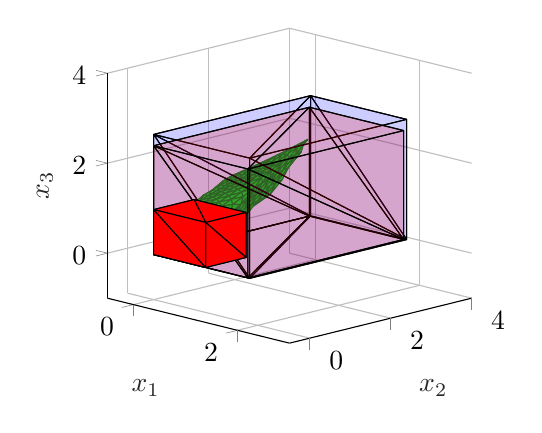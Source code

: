 % This file was created by matlab2tikz.
%
%The latest updates can be retrieved from
%  http://www.mathworks.com/matlabcentral/fileexchange/22022-matlab2tikz-matlab2tikz
%where you can also make suggestions and rate matlab2tikz.
%
\begin{tikzpicture}

\begin{axis}[%
width=4.626cm,
height=4cm,
at={(0cm,0cm)},
scale only axis,
colormap={mymap}{[1pt] rgb(0pt)=(0.242,0.15,0.66); rgb(1pt)=(0.244,0.153,0.673); rgb(2pt)=(0.246,0.157,0.685); rgb(3pt)=(0.248,0.161,0.696); rgb(4pt)=(0.25,0.165,0.707); rgb(5pt)=(0.252,0.169,0.718); rgb(6pt)=(0.254,0.173,0.729); rgb(7pt)=(0.256,0.177,0.739); rgb(8pt)=(0.258,0.181,0.75); rgb(9pt)=(0.259,0.185,0.761); rgb(11pt)=(0.263,0.193,0.783); rgb(12pt)=(0.265,0.197,0.794); rgb(13pt)=(0.266,0.201,0.804); rgb(14pt)=(0.268,0.205,0.815); rgb(15pt)=(0.269,0.209,0.825); rgb(16pt)=(0.27,0.214,0.835); rgb(17pt)=(0.272,0.218,0.844); rgb(18pt)=(0.273,0.223,0.853); rgb(19pt)=(0.274,0.228,0.861); rgb(20pt)=(0.275,0.233,0.869); rgb(21pt)=(0.276,0.238,0.877); rgb(22pt)=(0.277,0.243,0.884); rgb(23pt)=(0.277,0.249,0.891); rgb(24pt)=(0.278,0.254,0.897); rgb(25pt)=(0.279,0.26,0.903); rgb(26pt)=(0.279,0.265,0.909); rgb(27pt)=(0.28,0.271,0.915); rgb(28pt)=(0.28,0.276,0.92); rgb(29pt)=(0.281,0.282,0.925); rgb(30pt)=(0.281,0.287,0.93); rgb(31pt)=(0.281,0.293,0.935); rgb(32pt)=(0.281,0.298,0.94); rgb(33pt)=(0.281,0.304,0.944); rgb(34pt)=(0.281,0.309,0.948); rgb(35pt)=(0.281,0.315,0.952); rgb(36pt)=(0.281,0.32,0.956); rgb(37pt)=(0.281,0.326,0.96); rgb(38pt)=(0.281,0.331,0.964); rgb(39pt)=(0.28,0.337,0.967); rgb(40pt)=(0.28,0.342,0.97); rgb(41pt)=(0.279,0.347,0.973); rgb(42pt)=(0.278,0.353,0.976); rgb(43pt)=(0.278,0.358,0.979); rgb(44pt)=(0.277,0.364,0.982); rgb(45pt)=(0.275,0.369,0.984); rgb(46pt)=(0.274,0.375,0.986); rgb(47pt)=(0.273,0.38,0.988); rgb(48pt)=(0.271,0.386,0.99); rgb(49pt)=(0.269,0.392,0.991); rgb(50pt)=(0.267,0.397,0.992); rgb(51pt)=(0.265,0.403,0.994); rgb(52pt)=(0.262,0.409,0.995); rgb(53pt)=(0.259,0.414,0.996); rgb(54pt)=(0.256,0.42,0.997); rgb(55pt)=(0.252,0.426,0.997); rgb(56pt)=(0.247,0.432,0.998); rgb(57pt)=(0.242,0.438,0.999); rgb(58pt)=(0.237,0.444,1.0); rgb(59pt)=(0.231,0.45,1.0); rgb(60pt)=(0.225,0.456,0.999); rgb(61pt)=(0.219,0.462,0.997); rgb(62pt)=(0.213,0.468,0.995); rgb(63pt)=(0.207,0.474,0.993); rgb(64pt)=(0.201,0.48,0.991); rgb(65pt)=(0.195,0.486,0.989); rgb(66pt)=(0.19,0.492,0.987); rgb(67pt)=(0.187,0.497,0.984); rgb(68pt)=(0.185,0.503,0.982); rgb(69pt)=(0.183,0.508,0.979); rgb(70pt)=(0.182,0.514,0.977); rgb(71pt)=(0.181,0.519,0.974); rgb(72pt)=(0.179,0.524,0.971); rgb(73pt)=(0.178,0.53,0.968); rgb(74pt)=(0.178,0.535,0.964); rgb(75pt)=(0.177,0.54,0.96); rgb(76pt)=(0.177,0.545,0.956); rgb(77pt)=(0.176,0.55,0.952); rgb(78pt)=(0.175,0.555,0.947); rgb(79pt)=(0.174,0.56,0.943); rgb(80pt)=(0.172,0.566,0.939); rgb(81pt)=(0.169,0.571,0.936); rgb(82pt)=(0.165,0.576,0.932); rgb(83pt)=(0.161,0.581,0.929); rgb(84pt)=(0.157,0.585,0.925); rgb(85pt)=(0.154,0.59,0.922); rgb(86pt)=(0.151,0.595,0.918); rgb(87pt)=(0.149,0.6,0.915); rgb(88pt)=(0.147,0.604,0.911); rgb(89pt)=(0.146,0.609,0.908); rgb(90pt)=(0.145,0.614,0.905); rgb(91pt)=(0.143,0.618,0.902); rgb(92pt)=(0.141,0.623,0.9); rgb(93pt)=(0.138,0.627,0.897); rgb(94pt)=(0.135,0.632,0.895); rgb(95pt)=(0.132,0.636,0.893); rgb(96pt)=(0.129,0.641,0.891); rgb(97pt)=(0.125,0.645,0.889); rgb(98pt)=(0.122,0.65,0.886); rgb(99pt)=(0.118,0.654,0.883); rgb(100pt)=(0.115,0.658,0.88); rgb(101pt)=(0.112,0.663,0.877); rgb(102pt)=(0.108,0.667,0.873); rgb(103pt)=(0.105,0.671,0.87); rgb(104pt)=(0.101,0.675,0.865); rgb(105pt)=(0.096,0.679,0.861); rgb(106pt)=(0.091,0.683,0.856); rgb(107pt)=(0.086,0.686,0.851); rgb(108pt)=(0.079,0.69,0.846); rgb(109pt)=(0.071,0.694,0.841); rgb(110pt)=(0.063,0.697,0.836); rgb(111pt)=(0.053,0.701,0.83); rgb(112pt)=(0.043,0.704,0.824); rgb(113pt)=(0.033,0.707,0.818); rgb(114pt)=(0.023,0.71,0.812); rgb(115pt)=(0.015,0.713,0.806); rgb(116pt)=(0.009,0.716,0.8); rgb(117pt)=(0.005,0.719,0.794); rgb(118pt)=(0.002,0.722,0.788); rgb(119pt)=(0.001,0.725,0.781); rgb(120pt)=(0.002,0.728,0.775); rgb(121pt)=(0.005,0.73,0.769); rgb(122pt)=(0.009,0.733,0.762); rgb(123pt)=(0.016,0.735,0.756); rgb(124pt)=(0.025,0.738,0.749); rgb(125pt)=(0.037,0.74,0.743); rgb(126pt)=(0.05,0.742,0.736); rgb(127pt)=(0.064,0.745,0.729); rgb(128pt)=(0.077,0.747,0.722); rgb(129pt)=(0.09,0.749,0.716); rgb(130pt)=(0.102,0.751,0.709); rgb(131pt)=(0.114,0.753,0.702); rgb(132pt)=(0.125,0.755,0.695); rgb(133pt)=(0.135,0.757,0.688); rgb(134pt)=(0.145,0.759,0.681); rgb(135pt)=(0.153,0.761,0.674); rgb(136pt)=(0.161,0.763,0.667); rgb(137pt)=(0.168,0.766,0.66); rgb(138pt)=(0.174,0.768,0.653); rgb(139pt)=(0.18,0.77,0.645); rgb(140pt)=(0.185,0.772,0.638); rgb(141pt)=(0.191,0.774,0.63); rgb(142pt)=(0.195,0.776,0.623); rgb(143pt)=(0.2,0.779,0.615); rgb(144pt)=(0.206,0.781,0.607); rgb(145pt)=(0.212,0.783,0.598); rgb(146pt)=(0.218,0.785,0.59); rgb(147pt)=(0.224,0.787,0.581); rgb(148pt)=(0.232,0.789,0.573); rgb(149pt)=(0.24,0.79,0.564); rgb(150pt)=(0.249,0.792,0.555); rgb(151pt)=(0.259,0.794,0.545); rgb(152pt)=(0.27,0.795,0.536); rgb(153pt)=(0.281,0.796,0.527); rgb(154pt)=(0.293,0.797,0.517); rgb(155pt)=(0.305,0.798,0.507); rgb(156pt)=(0.318,0.799,0.497); rgb(157pt)=(0.33,0.8,0.488); rgb(158pt)=(0.342,0.801,0.477); rgb(159pt)=(0.355,0.802,0.467); rgb(160pt)=(0.367,0.802,0.456); rgb(161pt)=(0.38,0.803,0.445); rgb(162pt)=(0.392,0.803,0.434); rgb(163pt)=(0.405,0.803,0.423); rgb(164pt)=(0.418,0.803,0.412); rgb(165pt)=(0.432,0.803,0.401); rgb(166pt)=(0.446,0.802,0.39); rgb(167pt)=(0.461,0.802,0.38); rgb(168pt)=(0.475,0.801,0.369); rgb(169pt)=(0.49,0.8,0.359); rgb(170pt)=(0.504,0.799,0.348); rgb(171pt)=(0.519,0.798,0.337); rgb(172pt)=(0.533,0.797,0.327); rgb(173pt)=(0.547,0.796,0.316); rgb(175pt)=(0.575,0.793,0.294); rgb(176pt)=(0.589,0.791,0.283); rgb(177pt)=(0.602,0.79,0.273); rgb(178pt)=(0.616,0.788,0.262); rgb(179pt)=(0.63,0.786,0.252); rgb(180pt)=(0.643,0.784,0.242); rgb(181pt)=(0.657,0.782,0.233); rgb(182pt)=(0.67,0.78,0.224); rgb(183pt)=(0.683,0.777,0.215); rgb(184pt)=(0.696,0.775,0.207); rgb(185pt)=(0.709,0.773,0.2); rgb(186pt)=(0.722,0.77,0.192); rgb(187pt)=(0.734,0.768,0.185); rgb(188pt)=(0.747,0.765,0.178); rgb(189pt)=(0.759,0.763,0.172); rgb(190pt)=(0.771,0.76,0.166); rgb(191pt)=(0.783,0.758,0.161); rgb(192pt)=(0.794,0.755,0.157); rgb(193pt)=(0.806,0.753,0.155); rgb(194pt)=(0.817,0.75,0.153); rgb(195pt)=(0.828,0.748,0.154); rgb(196pt)=(0.839,0.746,0.155); rgb(197pt)=(0.85,0.744,0.156); rgb(198pt)=(0.86,0.741,0.159); rgb(199pt)=(0.87,0.739,0.162); rgb(200pt)=(0.88,0.737,0.165); rgb(201pt)=(0.89,0.735,0.17); rgb(202pt)=(0.9,0.734,0.175); rgb(203pt)=(0.909,0.732,0.181); rgb(204pt)=(0.918,0.731,0.189); rgb(205pt)=(0.927,0.73,0.197); rgb(206pt)=(0.936,0.729,0.206); rgb(207pt)=(0.944,0.729,0.215); rgb(208pt)=(0.952,0.728,0.224); rgb(209pt)=(0.961,0.729,0.231); rgb(210pt)=(0.969,0.729,0.237); rgb(211pt)=(0.977,0.73,0.242); rgb(212pt)=(0.984,0.733,0.245); rgb(213pt)=(0.99,0.737,0.243); rgb(214pt)=(0.995,0.741,0.239); rgb(215pt)=(0.997,0.746,0.235); rgb(216pt)=(0.997,0.751,0.231); rgb(217pt)=(0.997,0.757,0.227); rgb(218pt)=(0.997,0.763,0.222); rgb(219pt)=(0.997,0.768,0.218); rgb(220pt)=(0.997,0.774,0.214); rgb(221pt)=(0.996,0.78,0.209); rgb(222pt)=(0.996,0.786,0.205); rgb(223pt)=(0.995,0.791,0.201); rgb(224pt)=(0.994,0.797,0.197); rgb(225pt)=(0.992,0.803,0.194); rgb(226pt)=(0.991,0.809,0.191); rgb(227pt)=(0.989,0.816,0.188); rgb(228pt)=(0.986,0.822,0.185); rgb(229pt)=(0.984,0.828,0.182); rgb(230pt)=(0.981,0.834,0.179); rgb(231pt)=(0.978,0.84,0.176); rgb(232pt)=(0.975,0.847,0.173); rgb(233pt)=(0.972,0.853,0.17); rgb(234pt)=(0.969,0.859,0.167); rgb(235pt)=(0.967,0.865,0.164); rgb(236pt)=(0.965,0.872,0.161); rgb(237pt)=(0.963,0.878,0.158); rgb(238pt)=(0.962,0.884,0.156); rgb(239pt)=(0.961,0.89,0.153); rgb(240pt)=(0.96,0.896,0.151); rgb(241pt)=(0.96,0.902,0.148); rgb(242pt)=(0.96,0.908,0.145); rgb(243pt)=(0.96,0.914,0.142); rgb(244pt)=(0.96,0.92,0.138); rgb(245pt)=(0.961,0.926,0.134); rgb(246pt)=(0.962,0.932,0.13); rgb(247pt)=(0.963,0.938,0.126); rgb(248pt)=(0.964,0.944,0.122); rgb(249pt)=(0.966,0.949,0.117); rgb(250pt)=(0.967,0.955,0.112); rgb(251pt)=(0.969,0.961,0.106); rgb(252pt)=(0.971,0.967,0.1); rgb(253pt)=(0.973,0.972,0.094); rgb(254pt)=(0.975,0.978,0.087); rgb(255pt)=(0.977,0.984,0.081)},
xmin=-0.5,
xmax=3,
tick align=outside,
xlabel style={font=\color{white!15!black}},
xlabel={$x_1$},
ymin=-0.5,
ymax=4,
ylabel style={font=\color{white!15!black}},
ylabel={$x_2$},
zmin=-1,
zmax=4,
zlabel style={font=\color{white!15!black}},
zlabel={$x_3$},
view={45}{15.793},
axis background/.style={fill=white},
axis x line*=bottom,
axis y line*=left,
axis z line*=left,
xmajorgrids,
ymajorgrids,
zmajorgrids
]

\addplot3[area legend, table/row sep=crcr, patch, fill=green, faceted color=black!40!green, forget plot, patch table with point meta={%
279	191	158	1.415\\
253	374	341	0.418\\
642	639	643	1.738\\
26	81	114	1.54\\
332	181	302	1.383\\
0	121	91	0\\
2	61	31	0.562\\
241	120	90	1.068\\
213	364	334	1.248\\
121	33	154	0.099\\
14	11	10	0.466\\
4	5	1	1.126\\
572	392	513	1.062\\
37	4	125	1.204\\
26	23	52	1.54\\
151	180	272	1.632\\
12	13	9	1.065\\
594	623	649	0.913\\
211	332	362	1.256\\
440	385	473	0.702\\
367	279	246	1.434\\
242	212	91	0.199\\
275	242	154	0.279\\
122	1	152	0.959\\
99	220	187	0.229\\
48	19	15	1.413\\
0	33	121	0\\
253	341	220	0.418\\
453	483	332	1.512\\
303	182	333	0.678\\
532	620	653	1.885\\
88	143	55	0.56\\
653	657	598	2.009\\
565	653	598	1.979\\
275	154	187	0.279\\
273	394	243	0.868\\
513	362	483	1.136\\
543	510	598	2.132\\
110	77	22	0.435\\
60	30	181	1.32\\
235	180	147	1.698\\
572	513	634	1.062\\
648	652	651	1.145\\
528	561	649	0.732\\
48	15	103	1.413\\
48	103	136	1.413\\
26	114	59	1.54\\
648	618	647	1.145\\
587	620	499	1.817\\
532	499	620	1.885\\
639	610	643	1.452\\
394	364	243	0.968\\
392	241	362	1.007\\
220	308	187	0.337\\
637	640	607	0.878\\
394	273	424	0.968\\
220	341	308	0.337\\
99	132	220	0.229\\
400	367	488	1.521\\
3	7	0	0.265\\
154	33	66	0.177\\
32	0	91	0.373\\
32	3	0	0.373\\
33	0	11	0.075\\
7	11	0	0.232\\
231	143	176	0.552\\
66	33	11	0.152\\
6	7	3	0.531\\
28	150	58	0.936\\
48	136	81	1.413\\
44	77	132	0.277\\
99	66	11	0.229\\
220	132	253	0.337\\
11	44	99	0.199\\
11	14	18	0.199\\
11	18	44	0.199\\
99	187	66	0.229\\
99	44	132	0.229\\
275	187	308	0.279\\
165	132	77	0.388\\
484	333	363	0.398\\
154	66	187	0.177\\
253	132	165	0.418\\
636	637	607	1.166\\
29	150	209	0.634\\
545	424	575	0.877\\
242	275	363	0.199\\
242	363	212	0.199\\
644	645	615	1.155\\
121	154	242	0.099\\
91	121	242	0.289\\
396	363	275	0.382\\
308	396	275	0.361\\
18	17	21	0.433\\
608	637	638	0.779\\
198	143	231	0.469\\
333	484	454	0.488\\
31	152	1	0.669\\
243	122	273	1.058\\
6	10	7	0.531\\
374	253	286	0.529\\
514	544	393	2.019\\
17	18	14	0.733\\
407	374	286	0.615\\
165	198	286	0.388\\
165	286	253	0.388\\
8	9	5	1.096\\
10	11	7	0.498\\
2	32	61	0.562\\
61	182	31	0.479\\
5	9	6	0.829\\
31	182	152	0.669\\
13	14	10	0.766\\
182	61	212	0.579\\
61	91	212	0.479\\
32	91	61	0.373\\
2	3	32	0.562\\
2	6	3	0.562\\
13	10	9	0.766\\
9	10	6	0.797\\
2	5	6	0.562\\
28	27	90	0.936\\
92	122	243	1.149\\
515	364	394	1.067\\
5	2	1	0.829\\
31	1	2	0.669\\
8	12	9	1.096\\
374	407	495	0.529\\
641	608	638	0.872\\
15	19	16	1.333\\
8	4	37	1.096\\
4	8	5	1.126\\
191	103	70	1.391\\
92	1	122	1.149\\
606	639	576	1.356\\
609	521	488	1.641\\
12	41	15	1.065\\
158	191	70	1.309\\
279	158	246	1.415\\
4	1	92	1.126\\
8	41	12	1.096\\
143	198	110	0.516\\
642	521	609	1.738\\
26	27	23	1.54\\
37	15	8	1.204\\
41	8	15	1.174\\
37	70	15	1.204\\
648	647	644	1.145\\
257	136	224	1.559\\
90	211	241	1.132\\
103	15	70	1.364\\
485	455	334	1.257\\
433	312	400	1.611\\
13	17	14	0.766\\
176	209	264	0.598\\
209	297	264	0.682\\
264	352	319	0.636\\
506	451	539	0.88\\
13	12	16	0.766\\
15	16	12	1.333\\
13	16	17	0.766\\
23	19	52	1.27\\
392	271	241	1.007\\
29	58	150	0.634\\
181	151	302	1.444\\
393	422	514	1.888\\
26	59	30	1.54\\
26	48	81	1.54\\
26	52	48	1.54\\
48	52	19	1.413\\
24	21	20	0.969\\
657	653	654	1.996\\
27	60	90	1.238\\
423	453	302	1.7\\
30	60	27	1.508\\
26	30	27	1.54\\
453	332	302	1.512\\
59	114	147	1.623\\
268	235	323	1.785\\
634	663	660	1.268\\
59	180	151	1.623\\
59	147	180	1.623\\
59	151	30	1.623\\
151	181	30	1.632\\
543	422	510	2.132\\
514	422	543	2.019\\
514	543	635	2.019\\
598	657	631	2.074\\
264	319	231	0.636\\
332	483	362	1.383\\
654	651	655	1.712\\
241	211	362	1.068\\
211	181	332	1.256\\
60	181	211	1.32\\
654	621	651	1.712\\
90	60	211	1.132\\
473	385	418	0.791\\
631	661	664	2.17\\
635	664	661	2.153\\
28	90	120	0.936\\
385	352	297	0.757\\
20	17	16	1.001\\
27	24	23	1.238\\
55	29	88	0.479\\
21	17	20	0.7\\
28	24	27	0.936\\
241	271	120	1.068\\
150	28	120	0.756\\
120	271	150	0.944\\
21	25	22	0.7\\
176	143	88	0.598\\
264	231	176	0.636\\
22	55	110	0.399\\
88	209	176	0.56\\
88	29	209	0.56\\
77	110	165	0.355\\
110	198	165	0.435\\
110	55	143	0.435\\
209	330	297	0.682\\
333	454	303	0.488\\
198	231	286	0.469\\
44	18	22	0.277\\
77	44	22	0.355\\
319	407	286	0.585\\
22	25	55	0.399\\
25	21	24	0.667\\
55	25	29	0.479\\
29	28	58	0.634\\
29	25	28	0.634\\
25	24	28	0.667\\
18	21	22	0.433\\
23	24	20	1.27\\
19	20	16	1.302\\
19	23	20	1.302\\
407	319	440	0.615\\
385	330	418	0.757\\
440	319	352	0.702\\
231	319	286	0.552\\
264	297	352	0.636\\
572	634	660	1.062\\
539	451	572	0.971\\
297	330	385	0.72\\
440	561	528	0.702\\
440	352	385	0.702\\
150	271	330	0.756\\
506	473	418	0.88\\
392	362	513	1.007\\
440	473	561	0.702\\
150	330	209	0.756\\
561	594	649	0.822\\
271	451	330	0.88\\
330	451	418	0.806\\
506	418	451	0.88\\
627	656	623	1.006\\
656	652	623	1.117\\
572	451	392	1.062\\
451	271	392	0.933\\
483	453	604	1.324\\
554	433	521	1.722\\
663	604	633	1.381\\
656	627	660	1.117\\
594	473	506	0.913\\
513	483	634	1.136\\
634	604	663	1.268\\
483	604	634	1.324\\
539	572	627	0.971\\
627	572	660	1.006\\
257	169	136	1.559\\
594	539	627	0.913\\
594	627	623	0.913\\
506	539	594	0.88\\
528	407	440	0.732\\
583	550	462	0.665\\
545	575	637	0.877\\
367	455	488	1.434\\
594	561	473	0.913\\
652	655	651	1.132\\
618	651	647	1.333\\
643	646	613	1.447\\
649	623	652	0.849\\
619	649	652	1.038\\
613	642	643	1.636\\
621	650	651	1.617\\
647	651	650	1.439\\
532	444	411	1.885\\
565	532	653	1.979\\
268	180	235	1.785\\
653	650	654	2.009\\
614	647	643	1.344\\
660	659	656	1.099\\
619	652	648	1.038\\
648	651	618	1.145\\
654	658	657	1.712\\
663	659	660	1.381\\
658	654	655	1.698\\
656	659	655	1.117\\
656	655	652	1.117\\
663	662	659	1.381\\
663	633	662	1.381\\
659	662	658	1.399\\
658	655	659	1.698\\
191	312	224	1.391\\
455	576	488	1.447\\
290	257	378	1.645\\
598	631	543	2.074\\
604	574	633	1.456\\
665	635	661	1.965\\
665	544	514	1.965\\
543	631	664	2.132\\
635	543	664	2.153\\
662	661	658	1.682\\
574	453	423	1.644\\
665	661	662	1.965\\
604	453	574	1.456\\
633	665	662	1.569\\
574	665	633	1.644\\
665	574	544	1.965\\
393	272	301	1.888\\
642	609	639	1.738\\
423	393	544	1.7\\
665	514	635	1.965\\
423	544	574	1.7\\
466	345	433	1.701\\
389	477	422	1.911\\
532	565	444	1.885\\
631	657	661	2.17\\
646	650	620	1.732\\
646	620	587	1.732\\
147	114	202	1.661\\
661	657	658	1.982\\
444	389	356	1.855\\
643	644	614	1.447\\
646	617	650	1.732\\
510	565	598	2.039\\
510	477	565	2.039\\
477	510	422	1.946\\
301	268	356	1.873\\
477	389	444	1.946\\
444	565	477	1.855\\
151	272	302	1.632\\
653	620	650	2.009\\
272	423	302	1.759\\
642	554	521	1.738\\
576	639	609	1.546\\
334	455	367	1.347\\
301	422	393	1.873\\
389	422	301	1.911\\
356	389	301	1.821\\
444	323	411	1.855\\
532	411	499	1.885\\
393	423	272	1.888\\
301	272	180	1.873\\
301	180	268	1.873\\
444	356	323	1.855\\
356	268	323	1.821\\
158	70	37	1.309\\
378	499	411	1.675\\
411	290	378	1.764\\
411	323	290	1.764\\
235	290	323	1.698\\
290	235	202	1.645\\
147	202	235	1.661\\
575	424	454	0.687\\
647	650	617	1.439\\
646	647	617	1.732\\
621	654	650	1.617\\
378	466	499	1.675\\
466	587	499	1.701\\
136	103	224	1.445\\
345	257	224	1.587\\
169	257	290	1.529\\
433	345	312	1.611\\
345	224	312	1.587\\
125	4	92	1.228\\
345	378	257	1.587\\
644	647	614	1.155\\
246	158	125	1.331\\
290	202	169	1.645\\
246	334	367	1.331\\
169	81	136	1.529\\
191	224	103	1.391\\
202	114	169	1.613\\
169	114	81	1.529\\
466	378	345	1.701\\
433	400	521	1.611\\
433	554	466	1.611\\
587	466	554	1.817\\
488	521	400	1.537\\
643	647	646	1.447\\
640	639	636	1.163\\
606	576	455	1.356\\
587	554	642	1.817\\
646	587	642	1.732\\
517	605	484	0.485\\
576	609	488	1.546\\
642	613	646	1.738\\
92	243	213	1.149\\
515	485	364	1.067\\
610	640	643	1.352\\
125	158	37	1.228\\
400	312	279	1.521\\
279	312	191	1.415\\
367	400	279	1.434\\
246	213	334	1.331\\
640	644	643	1.163\\
396	429	517	0.382\\
606	455	485	1.356\\
640	610	639	1.163\\
125	92	213	1.228\\
246	125	213	1.331\\
122	152	273	0.959\\
636	639	606	1.166\\
636	606	485	1.166\\
364	485	334	1.158\\
550	638	517	0.575\\
394	545	515	0.968\\
213	243	364	1.248\\
517	429	550	0.485\\
641	644	611	0.872\\
636	485	515	1.166\\
212	333	182	0.389\\
636	607	640	1.166\\
545	637	636	0.877\\
545	636	515	0.877\\
611	644	640	1.061\\
641	611	640	0.872\\
641	640	637	0.872\\
648	644	615	1.145\\
396	308	429	0.382\\
152	182	303	0.769\\
608	641	637	0.779\\
528	495	407	0.732\\
424	303	454	0.778\\
303	273	152	0.678\\
212	363	333	0.389\\
396	484	363	0.382\\
429	308	341	0.468\\
462	429	341	0.554\\
462	550	429	0.554\\
495	528	616	0.642\\
644	641	645	1.155\\
575	454	605	0.687\\
462	374	495	0.554\\
462	341	374	0.554\\
517	638	605	0.485\\
495	583	462	0.642\\
605	454	484	0.497\\
575	605	637	0.687\\
638	637	605	0.589\\
615	645	648	1.051\\
645	649	648	0.862\\
619	648	649	1.038\\
545	394	424	0.877\\
528	649	616	0.732\\
495	616	583	0.642\\
645	641	612	0.862\\
583	645	612	0.665\\
424	273	303	0.778\\
616	649	645	0.757\\
645	583	616	0.862\\
641	638	612	0.872\\
396	517	484	0.382\\
638	550	583	0.589\\
612	638	583	0.769\\
}]
table[row sep=crcr] {%
x	y	z\\
0	0	0\\
0.398	0	0.859\\
0.252	0.054	0.562\\
0.109	0.1	0.265\\
0.496	0.121	1.126\\
0.353	0.17	0.829\\
0.213	0.211	0.531\\
0.076	0.246	0.232\\
0.449	0.297	1.096\\
0.312	0.332	0.797\\
0.178	0.362	0.498\\
0.046	0.387	0.199\\
0.405	0.464	1.065\\
0.274	0.488	0.766\\
0.145	0.508	0.466\\
0.494	0.607	1.333\\
0.365	0.625	1.033\\
0.239	0.639	0.733\\
0.114	0.648	0.433\\
0.451	0.772	1.302\\
0.328	0.78	1.001\\
0.206	0.784	0.7\\
0.086	0.785	0.399\\
0.412	0.931	1.27\\
0.293	0.929	0.969\\
0.176	0.924	0.667\\
0.491	1.093	1.54\\
0.376	1.084	1.238\\
0.261	1.073	0.936\\
0.148	1.06	0.634\\
0.453	1.249	1.508\\
0.352	0	0.669\\
0.206	0.054	0.373\\
0.063	0.1	0.075\\
0.451	0.122	0.936\\
0.307	0.17	0.639\\
0.167	0.211	0.341\\
0.544	0.255	1.204\\
0.403	0.297	0.906\\
0.266	0.332	0.608\\
0.132	0.362	0.309\\
0.494	0.435	1.174\\
0.36	0.464	0.876\\
0.229	0.488	0.576\\
0.1	0.507	0.277\\
0.448	0.607	1.144\\
0.32	0.624	0.844\\
0.194	0.638	0.544\\
0.531	0.76	1.413\\
0.406	0.771	1.113\\
0.283	0.779	0.813\\
0.162	0.782	0.512\\
0.487	0.929	1.383\\
0.367	0.93	1.082\\
0.249	0.927	0.78\\
0.132	0.922	0.479\\
0.447	1.091	1.352\\
0.331	1.082	1.05\\
0.217	1.071	0.748\\
0.521	1.262	1.623\\
0.409	1.246	1.32\\
0.306	0	0.479\\
0.16	0.054	0.183\\
0.552	0.065	1.043\\
0.405	0.122	0.746\\
0.262	0.17	0.449\\
0.122	0.211	0.152\\
0.498	0.255	1.014\\
0.358	0.297	0.717\\
0.221	0.332	0.419\\
0.585	0.399	1.283\\
0.449	0.435	0.985\\
0.315	0.464	0.686\\
0.183	0.488	0.387\\
0.534	0.584	1.254\\
0.403	0.606	0.955\\
0.275	0.624	0.655\\
0.149	0.637	0.355\\
0.486	0.76	1.225\\
0.361	0.77	0.925\\
0.238	0.778	0.624\\
0.564	0.924	1.495\\
0.443	0.927	1.194\\
0.323	0.928	0.893\\
0.204	0.926	0.592\\
0.519	1.095	1.465\\
0.403	1.089	1.163\\
0.287	1.08	0.862\\
0.173	1.068	0.56\\
0.477	1.259	1.434\\
0.365	1.243	1.132\\
0.261	0	0.289\\
0.658	0	1.149\\
0.506	0.065	0.853\\
0.359	0.122	0.557\\
0.216	0.17	0.26\\
0.596	0.205	1.122\\
0.452	0.255	0.825\\
0.312	0.297	0.527\\
0.175	0.332	0.229\\
0.54	0.399	1.094\\
0.403	0.435	0.796\\
0.269	0.464	0.497\\
0.622	0.555	1.364\\
0.489	0.583	1.065\\
0.358	0.606	0.766\\
0.23	0.623	0.467\\
0.569	0.743	1.335\\
0.441	0.759	1.036\\
0.317	0.769	0.736\\
0.193	0.777	0.435\\
0.52	0.922	1.306\\
0.398	0.926	1.006\\
0.278	0.926	0.705\\
0.593	1.096	1.578\\
0.475	1.093	1.277\\
0.358	1.086	0.975\\
0.243	1.077	0.673\\
0.546	1.27	1.548\\
0.433	1.256	1.246\\
0.322	1.241	0.944\\
0.215	0	0.099\\
0.612	0	0.959\\
0.461	0.066	0.663\\
0.314	0.122	0.367\\
0.699	0.147	1.228\\
0.551	0.205	0.932\\
0.407	0.255	0.635\\
0.267	0.297	0.338\\
0.635	0.357	1.202\\
0.494	0.399	0.904\\
0.358	0.434	0.607\\
0.224	0.463	0.308\\
0.576	0.555	1.175\\
0.443	0.583	0.876\\
0.313	0.605	0.577\\
0.653	0.722	1.445\\
0.523	0.743	1.146\\
0.396	0.758	0.847\\
0.272	0.768	0.547\\
0.598	0.913	1.418\\
0.475	0.921	1.118\\
0.354	0.925	0.817\\
0.234	0.925	0.516\\
0.548	1.094	1.389\\
0.431	1.091	1.088\\
0.314	1.084	0.787\\
0.617	1.278	1.661\\
0.503	1.267	1.36\\
0.39	1.253	1.058\\
0.278	1.238	0.756\\
0.57	1.454	1.632\\
0.567	0	0.769\\
0.415	0.066	0.473\\
0.268	0.122	0.177\\
0.653	0.147	1.038\\
0.505	0.205	0.742\\
0.361	0.255	0.446\\
0.733	0.307	1.309\\
0.589	0.357	1.012\\
0.449	0.399	0.715\\
0.312	0.434	0.417\\
0.667	0.521	1.283\\
0.531	0.555	0.985\\
0.398	0.583	0.687\\
0.268	0.605	0.388\\
0.608	0.722	1.257\\
0.478	0.742	0.958\\
0.352	0.757	0.658\\
0.679	0.9	1.529\\
0.554	0.912	1.229\\
0.43	0.919	0.929\\
0.309	0.923	0.629\\
0.623	1.093	1.501\\
0.504	1.092	1.201\\
0.386	1.089	0.9\\
0.27	1.082	0.598\\
0.573	1.276	1.473\\
0.459	1.264	1.172\\
0.346	1.251	0.87\\
0.636	1.469	1.746\\
0.526	1.45	1.444\\
0.521	0	0.579\\
0.369	0.066	0.283\\
0.76	0.08	1.144\\
0.607	0.148	0.849\\
0.459	0.206	0.553\\
0.316	0.255	0.256\\
0.687	0.307	1.119\\
0.544	0.357	0.823\\
0.403	0.399	0.526\\
0.762	0.479	1.391\\
0.622	0.521	1.094\\
0.486	0.555	0.796\\
0.353	0.582	0.498\\
0.695	0.695	1.366\\
0.563	0.721	1.068\\
0.433	0.741	0.769\\
0.307	0.756	0.469\\
0.634	0.899	1.34\\
0.509	0.911	1.04\\
0.386	0.918	0.74\\
0.7	1.087	1.613\\
0.579	1.091	1.313\\
0.46	1.09	1.012\\
0.342	1.087	0.711\\
0.644	1.281	1.586\\
0.529	1.273	1.285\\
0.415	1.262	0.983\\
0.302	1.248	0.682\\
0.593	1.465	1.558\\
0.483	1.446	1.256\\
0.475	0	0.389\\
0.873	0	1.248\\
0.714	0.08	0.954\\
0.562	0.148	0.659\\
0.414	0.206	0.363\\
0.79	0.248	1.226\\
0.642	0.307	0.93\\
0.498	0.357	0.634\\
0.358	0.399	0.337\\
0.716	0.479	1.202\\
0.577	0.52	0.905\\
0.441	0.554	0.607\\
0.785	0.663	1.475\\
0.65	0.695	1.177\\
0.518	0.72	0.879\\
0.388	0.74	0.58\\
0.717	0.881	1.45\\
0.589	0.897	1.151\\
0.464	0.909	0.852\\
0.341	0.917	0.552\\
0.656	1.085	1.424\\
0.535	1.089	1.124\\
0.415	1.088	0.824\\
0.717	1.284	1.698\\
0.6	1.279	1.398\\
0.485	1.27	1.097\\
0.371	1.259	0.795\\
0.661	1.479	1.672\\
0.55	1.462	1.37\\
0.439	1.443	1.068\\
0.43	0	0.199\\
0.827	0	1.058\\
0.669	0.08	0.764\\
0.516	0.148	0.469\\
0.898	0.179	1.331\\
0.745	0.248	1.036\\
0.596	0.307	0.74\\
0.452	0.357	0.444\\
0.815	0.429	1.309\\
0.671	0.479	1.013\\
0.531	0.52	0.716\\
0.395	0.554	0.418\\
0.74	0.662	1.286\\
0.604	0.694	0.988\\
0.473	0.72	0.69\\
0.803	0.857	1.559\\
0.672	0.879	1.261\\
0.545	0.896	0.962\\
0.419	0.908	0.663\\
0.735	1.076	1.535\\
0.611	1.084	1.236\\
0.49	1.087	0.936\\
0.371	1.086	0.636\\
0.673	1.281	1.51\\
0.556	1.276	1.209\\
0.441	1.267	0.908\\
0.73	1.489	1.785\\
0.617	1.475	1.484\\
0.506	1.458	1.182\\
0.396	1.439	0.88\\
0.674	1.684	1.759\\
0.782	0	0.868\\
0.623	0.08	0.574\\
0.47	0.148	0.279\\
0.853	0.179	1.141\\
0.699	0.248	0.846\\
0.551	0.307	0.551\\
0.917	0.37	1.415\\
0.769	0.429	1.119\\
0.625	0.479	0.823\\
0.486	0.52	0.527\\
0.833	0.622	1.393\\
0.694	0.662	1.097\\
0.559	0.694	0.799\\
0.427	0.719	0.501\\
0.758	0.856	1.371\\
0.627	0.878	1.072\\
0.5	0.895	0.774\\
0.816	1.061	1.645\\
0.69	1.074	1.347\\
0.567	1.082	1.047\\
0.446	1.085	0.747\\
0.748	1.28	1.622\\
0.629	1.279	1.322\\
0.512	1.273	1.021\\
0.397	1.265	0.72\\
0.686	1.485	1.597\\
0.574	1.471	1.296\\
0.463	1.455	0.994\\
0.739	1.702	1.873\\
0.631	1.679	1.571\\
0.736	0	0.678\\
0.577	0.08	0.384\\
0.967	0.097	1.245\\
0.807	0.179	0.951\\
0.653	0.249	0.657\\
0.505	0.307	0.361\\
0.872	0.37	1.225\\
0.723	0.429	0.93\\
0.58	0.479	0.634\\
0.931	0.574	1.5\\
0.788	0.622	1.204\\
0.649	0.661	0.908\\
0.514	0.693	0.61\\
0.846	0.826	1.479\\
0.713	0.855	1.182\\
0.583	0.877	0.884\\
0.455	0.894	0.585\\
0.771	1.06	1.457\\
0.646	1.072	1.158\\
0.523	1.08	0.859\\
0.824	1.275	1.733\\
0.704	1.278	1.433\\
0.585	1.276	1.133\\
0.468	1.27	0.833\\
0.757	1.493	1.709\\
0.643	1.482	1.409\\
0.53	1.468	1.107\\
0.419	1.451	0.806\\
0.696	1.698	1.685\\
0.588	1.675	1.383\\
0.69	0	0.488\\
1.088	0	1.347\\
0.921	0.097	1.055\\
0.761	0.179	0.762\\
0.608	0.249	0.467\\
0.98	0.3	1.33\\
0.826	0.37	1.036\\
0.678	0.429	0.741\\
0.534	0.478	0.445\\
0.885	0.573	1.311\\
0.742	0.621	1.015\\
0.604	0.661	0.719\\
0.939	0.788	1.587\\
0.801	0.825	1.29\\
0.668	0.854	0.993\\
0.538	0.876	0.695\\
0.855	1.04	1.566\\
0.727	1.058	1.268\\
0.601	1.07	0.97\\
0.478	1.078	0.67\\
0.78	1.272	1.544\\
0.66	1.275	1.245\\
0.541	1.273	0.945\\
0.829	1.497	1.821\\
0.713	1.489	1.521\\
0.599	1.478	1.22\\
0.487	1.464	0.919\\
0.762	1.713	1.798\\
0.653	1.693	1.497\\
0.545	1.67	1.195\\
0.644	0	0.298\\
1.042	0	1.158\\
0.875	0.097	0.865\\
0.716	0.179	0.572\\
1.095	0.216	1.434\\
0.934	0.3	1.141\\
0.781	0.37	0.846\\
0.632	0.429	0.551\\
0.988	0.515	1.417\\
0.84	0.573	1.122\\
0.697	0.621	0.826\\
0.559	0.66	0.529\\
0.894	0.788	1.398\\
0.756	0.824	1.101\\
0.623	0.853	0.804\\
0.942	1.013	1.675\\
0.81	1.038	1.378\\
0.682	1.056	1.08\\
0.557	1.069	0.781\\
0.859	1.262	1.655\\
0.736	1.27	1.356\\
0.616	1.272	1.057\\
0.497	1.271	0.757\\
0.785	1.493	1.633\\
0.67	1.486	1.333\\
0.556	1.475	1.032\\
0.83	1.726	1.911\\
0.719	1.709	1.61\\
0.61	1.689	1.309\\
0.502	1.665	1.007\\
0.764	1.941	1.888\\
0.996	0	0.968\\
0.83	0.097	0.675\\
0.67	0.179	0.382\\
1.049	0.216	1.244\\
0.889	0.3	0.951\\
0.735	0.37	0.657\\
1.096	0.445	1.521\\
0.942	0.515	1.228\\
0.795	0.573	0.933\\
0.652	0.621	0.637\\
0.99	0.741	1.505\\
0.849	0.787	1.209\\
0.711	0.823	0.913\\
0.578	0.852	0.615\\
0.897	1.012	1.486\\
0.766	1.037	1.189\\
0.638	1.055	0.891\\
0.941	1.247	1.764\\
0.815	1.26	1.466\\
0.692	1.268	1.168\\
0.572	1.27	0.868\\
0.86	1.493	1.744\\
0.742	1.49	1.445\\
0.626	1.483	1.145\\
0.513	1.471	0.844\\
0.787	1.722	1.723\\
0.676	1.704	1.422\\
0.567	1.684	1.121\\
0.828	1.963	2.001\\
0.722	1.935	1.7\\
0.951	0	0.778\\
0.784	0.097	0.486\\
1.171	0.118	1.346\\
1.003	0.217	1.054\\
0.843	0.3	0.761\\
0.689	0.37	0.468\\
1.05	0.445	1.332\\
0.897	0.515	1.038\\
0.749	0.573	0.743\\
1.091	0.685	1.611\\
0.945	0.741	1.316\\
0.803	0.786	1.02\\
0.666	0.822	0.724\\
0.988	0.978	1.594\\
0.852	1.01	1.298\\
0.721	1.035	1.0\\
0.593	1.053	0.702\\
0.897	1.245	1.576\\
0.771	1.258	1.278\\
0.648	1.265	0.979\\
0.936	1.488	1.855\\
0.816	1.49	1.556\\
0.698	1.487	1.256\\
0.583	1.479	0.957\\
0.856	1.731	1.835\\
0.744	1.717	1.535\\
0.633	1.7	1.234\\
0.524	1.679	0.933\\
0.786	1.957	1.813\\
0.68	1.93	1.512\\
0.905	0	0.588\\
1.303	0	1.447\\
1.126	0.118	1.156\\
0.958	0.217	0.865\\
0.798	0.3	0.572\\
1.165	0.362	1.435\\
1.005	0.445	1.143\\
0.851	0.515	0.849\\
0.704	0.572	0.554\\
1.046	0.685	1.421\\
0.9	0.74	1.127\\
0.758	0.785	0.831\\
1.082	0.935	1.701\\
0.943	0.976	1.405\\
0.808	1.009	1.109\\
0.676	1.034	0.812\\
0.981	1.223	1.685\\
0.852	1.242	1.387\\
0.727	1.255	1.089\\
0.604	1.263	0.791\\
0.892	1.485	1.666\\
0.772	1.487	1.368\\
0.655	1.483	1.068\\
0.928	1.737	1.946\\
0.813	1.727	1.647\\
0.701	1.713	1.347\\
0.591	1.695	1.046\\
0.85	1.976	1.926\\
0.743	1.951	1.625\\
0.638	1.924	1.324\\
0.859	0	0.398\\
1.257	0	1.257\\
1.08	0.118	0.967\\
0.912	0.217	0.675\\
1.287	0.262	1.537\\
1.119	0.362	1.246\\
0.959	0.445	0.953\\
0.806	0.515	0.66\\
1.153	0.617	1.526\\
1.001	0.684	1.232\\
0.854	0.74	0.938\\
0.713	0.785	0.642\\
1.038	0.934	1.512\\
0.898	0.975	1.217\\
0.763	1.008	0.92\\
1.069	1.193	1.793\\
0.937	1.221	1.496\\
0.808	1.24	1.199\\
0.683	1.253	0.901\\
0.971	1.475	1.776\\
0.848	1.482	1.478\\
0.729	1.484	1.179\\
0.611	1.48	0.88\\
0.885	1.733	1.758\\
0.77	1.723	1.459\\
0.658	1.709	1.159\\
0.917	1.992	2.039\\
0.808	1.97	1.738\\
0.701	1.946	1.438\\
0.595	1.918	1.136\\
0.842	2.226	2.019\\
1.211	0	1.067\\
1.034	0.118	0.777\\
0.866	0.217	0.485\\
1.242	0.262	1.348\\
1.074	0.362	1.056\\
0.914	0.445	0.764\\
1.267	0.534	1.629\\
1.108	0.616	1.337\\
0.956	0.684	1.043\\
0.809	0.739	0.749\\
1.137	0.881	1.618\\
0.993	0.933	1.323\\
0.853	0.974	1.028\\
0.718	1.006	0.732\\
1.025	1.191	1.604\\
0.892	1.219	1.308\\
0.764	1.238	1.01\\
1.053	1.458	1.885\\
0.927	1.472	1.588\\
0.805	1.479	1.29\\
0.685	1.48	0.991\\
0.958	1.734	1.869\\
0.841	1.729	1.57\\
0.727	1.718	1.271\\
0.615	1.704	0.971\\
0.874	1.986	1.851\\
0.766	1.965	1.551\\
0.659	1.94	1.25\\
0.903	2.251	2.132\\
0.8	2.219	1.831\\
1.166	0	0.877\\
0.988	0.118	0.587\\
1.374	0.143	1.448\\
1.196	0.262	1.158\\
1.028	0.362	0.867\\
0.868	0.445	0.575\\
1.222	0.534	1.44\\
1.062	0.616	1.147\\
0.91	0.684	0.854\\
1.243	0.816	1.722\\
1.092	0.88	1.429\\
0.948	0.932	1.134\\
0.808	0.973	0.839\\
1.117	1.153	1.711\\
0.98	1.189	1.415\\
0.848	1.217	1.119\\
0.719	1.236	0.822\\
1.009	1.456	1.697\\
0.883	1.469	1.4\\
0.761	1.476	1.102\\
1.034	1.73	1.979\\
0.915	1.73	1.681\\
0.798	1.724	1.382\\
0.684	1.714	1.083\\
0.942	1.998	1.963\\
0.832	1.981	1.663\\
0.723	1.959	1.363\\
0.616	1.934	1.062\\
0.862	2.244	1.945\\
0.758	2.212	1.644\\
1.12	0	0.687\\
1.517	0	1.546\\
1.328	0.143	1.258\\
1.15	0.262	0.968\\
0.982	0.362	0.677\\
1.344	0.435	1.541\\
1.176	0.534	1.25\\
1.017	0.616	0.958\\
0.865	0.683	0.665\\
1.197	0.815	1.533\\
1.047	0.879	1.24\\
0.903	0.931	0.946\\
1.215	1.105	1.817\\
1.073	1.152	1.522\\
0.936	1.188	1.227\\
0.804	1.215	0.93\\
1.094	1.432	1.805\\
0.965	1.453	1.509\\
0.84	1.466	1.211\\
0.717	1.473	0.913\\
0.99	1.726	1.791\\
0.871	1.726	1.493\\
0.755	1.72	1.194\\
1.012	2.006	2.074\\
0.9	1.993	1.775\\
0.789	1.975	1.475\\
0.681	1.954	1.175\\
0.924	2.267	2.058\\
0.82	2.238	1.757\\
0.717	2.205	1.456\\
1.074	0	0.497\\
1.472	0	1.356\\
1.282	0.143	1.068\\
1.105	0.262	0.779\\
1.476	0.316	1.641\\
1.298	0.435	1.352\\
1.131	0.534	1.061\\
0.972	0.616	0.769\\
1.31	0.736	1.636\\
1.152	0.815	1.344\\
1.002	0.879	1.051\\
0.858	0.93	0.757\\
1.17	1.103	1.628\\
1.028	1.15	1.333\\
0.891	1.186	1.038\\
1.184	1.399	1.912\\
1.05	1.429	1.617\\
0.921	1.45	1.32\\
0.796	1.463	1.023\\
1.069	1.716	1.9\\
0.947	1.722	1.603\\
0.828	1.722	1.305\\
0.712	1.716	1.006\\
0.97	2.001	1.886\\
0.857	1.987	1.587\\
0.747	1.97	1.287\\
0.989	2.286	2.17\\
0.883	2.26	1.87\\
0.778	2.231	1.569\\
0.675	2.198	1.268\\
0.905	2.539	2.153\\
1.426	0	1.166\\
1.237	0.143	0.878\\
1.059	0.262	0.589\\
1.43	0.316	1.452\\
1.253	0.435	1.163\\
1.085	0.534	0.872\\
1.431	0.64	1.738\\
1.264	0.736	1.447\\
1.107	0.814	1.155\\
0.957	0.878	0.862\\
1.273	1.043	1.732\\
1.125	1.102	1.439\\
0.983	1.148	1.145\\
0.847	1.184	0.849\\
1.14	1.397	1.724\\
1.006	1.427	1.428\\
0.877	1.447	1.132\\
1.151	1.699	2.009\\
1.026	1.712	1.712\\
0.904	1.718	1.415\\
0.785	1.717	1.117\\
1.042	2.004	1.996\\
0.927	1.995	1.698\\
0.815	1.982	1.399\\
0.705	1.964	1.099\\
0.947	2.279	1.982\\
0.841	2.253	1.682\\
0.737	2.224	1.381\\
0.965	2.569	2.266\\
0.864	2.531	1.965\\
};

\addplot3[area legend, table/row sep=crcr, patch, fill opacity=0.1, fill=blue, faceted color=black, forget plot, patch table with point meta={%
0	2	4	0\\
1	0	4	2.671\\
1	2	0	2.671\\
3	2	1	2.671\\
5	1	4	2.671\\
3	1	5	2.671\\
6	5	4	0\\
2	6	4	0\\
3	6	2	2.671\\
7	5	6	2.671\\
3	7	6	2.671\\
3	5	7	2.671\\
}]
table[row sep=crcr] {%
x	y	z\\
0	0	0\\
0	0	2.671\\
0	3.878	0\\
0	3.878	2.671\\
1.846	0	0\\
1.846	0	2.671\\
1.846	3.878	0\\
1.846	3.878	2.671\\
};

\addplot3[area legend, table/row sep=crcr, patch, fill opacity=0.1, fill=red, faceted color=black, forget plot, patch table with point meta={%
0	2	4	0\\
1	0	4	2.42\\
1	2	0	2.42\\
3	2	1	2.42\\
5	1	4	2.42\\
3	1	5	2.42\\
6	5	4	0\\
2	6	4	0\\
3	6	2	2.42\\
7	5	6	2.42\\
3	7	6	2.42\\
3	5	7	2.42\\
}]
table[row sep=crcr] {%
x	y	z\\
0	0	0\\
0	0	2.42\\
0	3.848	0\\
0	3.848	2.42\\
1.812	0	0\\
1.812	0	2.42\\
1.812	3.848	0\\
1.812	3.848	2.42\\
};

\addplot3[area legend, table/row sep=crcr, patch, fill=red, faceted color=black, forget plot, patch table with point meta={%
0	2	4	0\\
1	0	4	1\\
1	2	0	1\\
3	2	1	1\\
5	1	4	1\\
3	1	5	1\\
6	5	4	0\\
2	6	4	0\\
3	6	2	1\\
7	5	6	1\\
3	7	6	1\\
3	5	7	1\\
}]
table[row sep=crcr] {%
x	y	z\\
0	0	0\\
0	0	1\\
0	1	0\\
0	1	1\\
1	0	0\\
1	0	1\\
1	1	0\\
1	1	1\\
};
\end{axis}
\end{tikzpicture}%